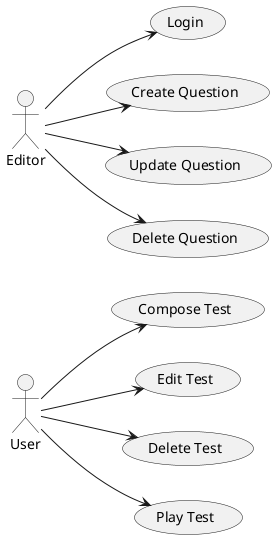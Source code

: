 @startuml
left to right direction
actor User as u
actor Editor as e
usecase "Login" as login
usecase "Create Question" as createQ
usecase "Update Question" as updateQ
usecase "Delete Question" as deleteQ

usecase "Compose Test" as composeT
usecase "Edit Test" as editT
usecase "Delete Test" as deleteT
usecase "Play Test" as playT

e --> login
e --> createQ
e --> updateQ
e --> deleteQ

u --> composeT
u --> editT
u --> deleteT
u --> playT




@enduml